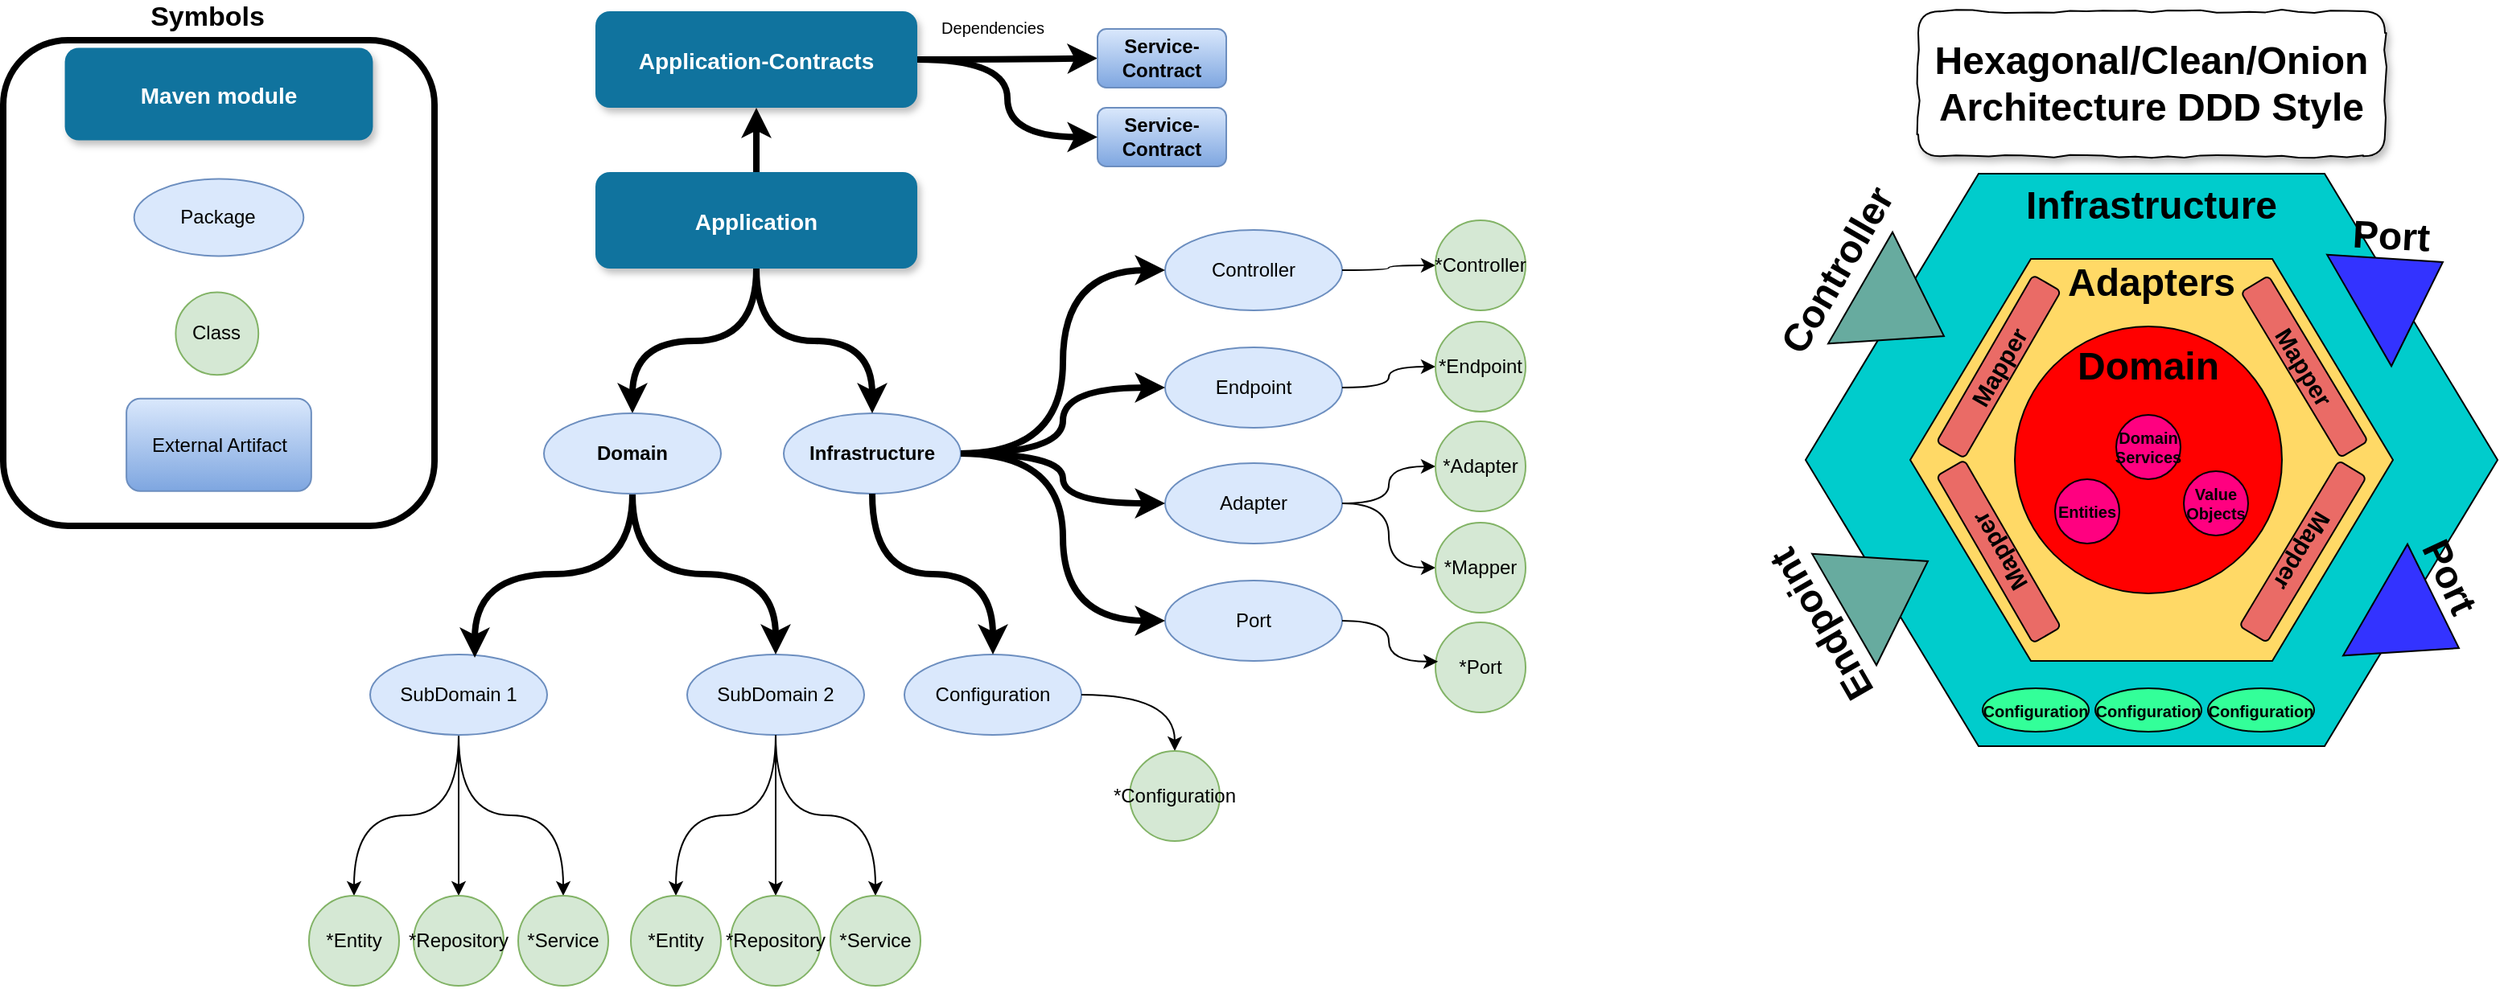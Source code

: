 <mxfile version="12.6.5" type="device"><diagram name="Page-1" id="97916047-d0de-89f5-080d-49f4d83e522f"><mxGraphModel dx="1993" dy="862" grid="1" gridSize="10" guides="1" tooltips="1" connect="1" arrows="1" fold="1" page="1" pageScale="1.5" pageWidth="1169" pageHeight="827" background="#ffffff" math="0" shadow="0"><root><mxCell id="0"/><mxCell id="1" parent="0"/><mxCell id="RGGOfmAKjoabzwq8ZyOK-183" value="" style="shape=hexagon;perimeter=hexagonPerimeter2;whiteSpace=wrap;html=1;shadow=0;fillColor=#00CCCC;gradientColor=none;fontSize=25;" vertex="1" parent="1"><mxGeometry x="1130" y="111" width="430" height="356" as="geometry"/></mxCell><mxCell id="RGGOfmAKjoabzwq8ZyOK-182" value="" style="shape=hexagon;perimeter=hexagonPerimeter2;whiteSpace=wrap;html=1;shadow=0;fillColor=#FFD966;gradientColor=none;fontSize=25;" vertex="1" parent="1"><mxGeometry x="1195" y="164" width="300" height="250" as="geometry"/></mxCell><mxCell id="93" value="&lt;div&gt;SubDomain 2&lt;br&gt;&lt;/div&gt;" style="ellipse;whiteSpace=wrap;html=1;fillColor=#dae8fc;strokeColor=#6c8ebf;" parent="1" vertex="1"><mxGeometry x="435" y="410" width="110" height="50" as="geometry"/></mxCell><mxCell id="RGGOfmAKjoabzwq8ZyOK-215" value="" style="edgeStyle=orthogonalEdgeStyle;rounded=1;orthogonalLoop=1;jettySize=auto;html=1;fontSize=11;strokeWidth=4;" edge="1" parent="1" source="4" target="RGGOfmAKjoabzwq8ZyOK-211"><mxGeometry relative="1" as="geometry"/></mxCell><mxCell id="4" value="Application" style="rounded=1;fillColor=#10739E;strokeColor=none;shadow=1;gradientColor=none;fontStyle=1;fontColor=#FFFFFF;fontSize=14;" parent="1" vertex="1"><mxGeometry x="378" y="110" width="200" height="60" as="geometry"/></mxCell><mxCell id="56" value="" style="endArrow=classic;html=1;exitX=0.5;exitY=1;strokeWidth=4;edgeStyle=orthogonalEdgeStyle;curved=1;entryX=0.5;entryY=0;entryDx=0;entryDy=0;" parent="1" source="4" target="RGGOfmAKjoabzwq8ZyOK-146" edge="1"><mxGeometry width="50" height="50" relative="1" as="geometry"><mxPoint x="467" y="540" as="sourcePoint"/><mxPoint x="750" y="430.5" as="targetPoint"/></mxGeometry></mxCell><mxCell id="72" value="" style="edgeStyle=orthogonalEdgeStyle;html=1;jettySize=auto;orthogonalLoop=1;strokeWidth=4;exitX=1;exitY=0.5;entryX=0;entryY=0.5;curved=1;exitDx=0;exitDy=0;entryDx=0;entryDy=0;" parent="1" source="RGGOfmAKjoabzwq8ZyOK-211" target="RGGOfmAKjoabzwq8ZyOK-217" edge="1"><mxGeometry relative="1" as="geometry"><mxPoint x="680" y="60" as="targetPoint"/></mxGeometry></mxCell><mxCell id="121" style="edgeStyle=orthogonalEdgeStyle;curved=1;rounded=0;html=1;exitX=0.5;exitY=1;jettySize=auto;orthogonalLoop=1;" parent="1" source="91" target="114" edge="1"><mxGeometry relative="1" as="geometry"/></mxCell><mxCell id="122" style="edgeStyle=orthogonalEdgeStyle;curved=1;rounded=0;html=1;exitX=0.5;exitY=1;entryX=0.5;entryY=0;jettySize=auto;orthogonalLoop=1;" parent="1" source="91" target="113" edge="1"><mxGeometry relative="1" as="geometry"/></mxCell><mxCell id="123" style="edgeStyle=orthogonalEdgeStyle;curved=1;rounded=0;html=1;exitX=0.5;exitY=1;entryX=0.5;entryY=0;jettySize=auto;orthogonalLoop=1;" parent="1" source="91" target="112" edge="1"><mxGeometry relative="1" as="geometry"/></mxCell><mxCell id="91" value="&lt;div&gt;SubDomain 1&lt;/div&gt;" style="ellipse;whiteSpace=wrap;html=1;fillColor=#dae8fc;strokeColor=#6c8ebf;" parent="1" vertex="1"><mxGeometry x="238" y="410" width="110" height="50" as="geometry"/></mxCell><mxCell id="107" style="edgeStyle=orthogonalEdgeStyle;rounded=0;html=1;jettySize=auto;orthogonalLoop=1;strokeWidth=4;curved=1;exitX=0.5;exitY=1;exitDx=0;exitDy=0;" parent="1" source="RGGOfmAKjoabzwq8ZyOK-146" target="93" edge="1"><mxGeometry relative="1" as="geometry"><mxPoint x="750" y="490.5" as="sourcePoint"/></mxGeometry></mxCell><mxCell id="101" value="" style="group" parent="1" vertex="1" connectable="0"><mxGeometry x="10" y="4" width="268" height="326" as="geometry"/></mxCell><mxCell id="90" value="&lt;b&gt;&lt;font style=&quot;font-size: 17px&quot;&gt;Symbols&lt;/font&gt;&lt;/b&gt;" style="text;html=1;strokeColor=none;fillColor=none;align=center;verticalAlign=middle;whiteSpace=wrap;rounded=0;" parent="101" vertex="1"><mxGeometry x="108.157" width="38.286" height="19.176" as="geometry"/></mxCell><mxCell id="87" value="Maven module" style="rounded=1;fillColor=#10739E;strokeColor=none;shadow=1;gradientColor=none;fontStyle=1;fontColor=#FFFFFF;fontSize=14;" parent="101" vertex="1"><mxGeometry x="38.286" y="28.765" width="191.429" height="57.529" as="geometry"/></mxCell><mxCell id="88" value="Package" style="ellipse;whiteSpace=wrap;html=1;fillColor=#dae8fc;strokeColor=#6c8ebf;" parent="101" vertex="1"><mxGeometry x="81.357" y="110.265" width="105.286" height="47.941" as="geometry"/></mxCell><mxCell id="89" value="External Artifact" style="rounded=1;whiteSpace=wrap;html=1;fillColor=#dae8fc;strokeColor=#6c8ebf;gradientColor=#7ea6e0;" parent="101" vertex="1"><mxGeometry x="76.571" y="246.897" width="114.857" height="57.529" as="geometry"/></mxCell><mxCell id="99" value="" style="rounded=1;whiteSpace=wrap;html=1;strokeWidth=4;fillColor=none;" parent="101" vertex="1"><mxGeometry y="23.971" width="268" height="302.029" as="geometry"/></mxCell><mxCell id="115" value="Class" style="ellipse;whiteSpace=wrap;html=1;aspect=fixed;fillColor=#d5e8d4;strokeColor=#82b366;" parent="101" vertex="1"><mxGeometry x="107.2" y="180.738" width="51.393" height="51.393" as="geometry"/></mxCell><mxCell id="106" style="edgeStyle=orthogonalEdgeStyle;rounded=0;html=1;entryX=0.591;entryY=0.04;jettySize=auto;orthogonalLoop=1;strokeWidth=4;curved=1;exitX=0.5;exitY=1;entryPerimeter=0;exitDx=0;exitDy=0;" parent="1" source="RGGOfmAKjoabzwq8ZyOK-146" target="91" edge="1"><mxGeometry relative="1" as="geometry"><mxPoint x="1150" y="420" as="targetPoint"/><mxPoint x="750" y="490.5" as="sourcePoint"/></mxGeometry></mxCell><mxCell id="112" value="*Entity" style="ellipse;whiteSpace=wrap;html=1;aspect=fixed;fillColor=#d5e8d4;strokeColor=#82b366;flipH=1;" parent="1" vertex="1"><mxGeometry x="200" y="560" width="56" height="56" as="geometry"/></mxCell><mxCell id="113" value="*Repository" style="ellipse;whiteSpace=wrap;html=1;aspect=fixed;fillColor=#d5e8d4;strokeColor=#82b366;flipH=1;" parent="1" vertex="1"><mxGeometry x="265" y="560" width="56" height="56" as="geometry"/></mxCell><mxCell id="114" value="*Service" style="ellipse;whiteSpace=wrap;html=1;aspect=fixed;fillColor=#d5e8d4;strokeColor=#82b366;flipH=1;" parent="1" vertex="1"><mxGeometry x="330" y="560" width="56" height="56" as="geometry"/></mxCell><mxCell id="124" style="edgeStyle=orthogonalEdgeStyle;curved=1;rounded=0;html=1;exitX=0.5;exitY=1;jettySize=auto;orthogonalLoop=1;" parent="1" source="93" target="129" edge="1"><mxGeometry relative="1" as="geometry"><mxPoint x="825" y="649" as="sourcePoint"/></mxGeometry></mxCell><mxCell id="125" style="edgeStyle=orthogonalEdgeStyle;curved=1;rounded=0;html=1;exitX=0.5;exitY=1;entryX=0.5;entryY=0;jettySize=auto;orthogonalLoop=1;" parent="1" source="93" target="128" edge="1"><mxGeometry relative="1" as="geometry"><mxPoint x="825" y="649" as="sourcePoint"/></mxGeometry></mxCell><mxCell id="126" style="edgeStyle=orthogonalEdgeStyle;curved=1;rounded=0;html=1;entryX=0.5;entryY=0;jettySize=auto;orthogonalLoop=1;" parent="1" source="93" target="127" edge="1"><mxGeometry relative="1" as="geometry"><mxPoint x="825" y="649" as="sourcePoint"/></mxGeometry></mxCell><mxCell id="127" value="*Entity" style="ellipse;whiteSpace=wrap;html=1;aspect=fixed;fillColor=#d5e8d4;strokeColor=#82b366;flipH=1;" parent="1" vertex="1"><mxGeometry x="400" y="560" width="56" height="56" as="geometry"/></mxCell><mxCell id="128" value="*Repository" style="ellipse;whiteSpace=wrap;html=1;aspect=fixed;fillColor=#d5e8d4;strokeColor=#82b366;flipH=1;" parent="1" vertex="1"><mxGeometry x="462" y="560" width="56" height="56" as="geometry"/></mxCell><mxCell id="129" value="*Service" style="ellipse;whiteSpace=wrap;html=1;aspect=fixed;fillColor=#d5e8d4;strokeColor=#82b366;flipH=1;" parent="1" vertex="1"><mxGeometry x="524" y="560" width="56" height="56" as="geometry"/></mxCell><mxCell id="RGGOfmAKjoabzwq8ZyOK-146" value="&lt;div&gt;Domain&lt;/div&gt;" style="ellipse;whiteSpace=wrap;html=1;fillColor=#dae8fc;strokeColor=#6c8ebf;fontStyle=1" vertex="1" parent="1"><mxGeometry x="346" y="260" width="110" height="50" as="geometry"/></mxCell><mxCell id="RGGOfmAKjoabzwq8ZyOK-147" value="&lt;div&gt;Infrastructure&lt;/div&gt;" style="ellipse;whiteSpace=wrap;html=1;fillColor=#dae8fc;strokeColor=#6c8ebf;fontStyle=1" vertex="1" parent="1"><mxGeometry x="495" y="260" width="110" height="50" as="geometry"/></mxCell><mxCell id="RGGOfmAKjoabzwq8ZyOK-149" value="" style="endArrow=classic;html=1;exitX=0.5;exitY=1;strokeWidth=4;edgeStyle=orthogonalEdgeStyle;curved=1;entryX=0.5;entryY=0;entryDx=0;entryDy=0;exitDx=0;exitDy=0;" edge="1" parent="1" source="4" target="RGGOfmAKjoabzwq8ZyOK-147"><mxGeometry width="50" height="50" relative="1" as="geometry"><mxPoint x="573" y="200" as="sourcePoint"/><mxPoint x="510" y="290" as="targetPoint"/></mxGeometry></mxCell><mxCell id="RGGOfmAKjoabzwq8ZyOK-150" value="&lt;div&gt;Controller&lt;/div&gt;" style="ellipse;whiteSpace=wrap;html=1;fillColor=#dae8fc;strokeColor=#6c8ebf;" vertex="1" parent="1"><mxGeometry x="732.0" y="146" width="110" height="50" as="geometry"/></mxCell><mxCell id="RGGOfmAKjoabzwq8ZyOK-151" style="edgeStyle=orthogonalEdgeStyle;rounded=0;html=1;entryX=0;entryY=0.5;jettySize=auto;orthogonalLoop=1;strokeWidth=4;curved=1;exitX=1;exitY=0.5;exitDx=0;exitDy=0;entryDx=0;entryDy=0;" edge="1" parent="1" target="RGGOfmAKjoabzwq8ZyOK-150" source="RGGOfmAKjoabzwq8ZyOK-147"><mxGeometry relative="1" as="geometry"><mxPoint x="1472" y="420" as="targetPoint"/><mxPoint x="723" y="310" as="sourcePoint"/></mxGeometry></mxCell><mxCell id="RGGOfmAKjoabzwq8ZyOK-152" value="&lt;div&gt;Adapter&lt;/div&gt;" style="ellipse;whiteSpace=wrap;html=1;fillColor=#dae8fc;strokeColor=#6c8ebf;" vertex="1" parent="1"><mxGeometry x="732.0" y="291" width="110" height="50" as="geometry"/></mxCell><mxCell id="RGGOfmAKjoabzwq8ZyOK-153" style="edgeStyle=orthogonalEdgeStyle;rounded=0;html=1;entryX=0;entryY=0.5;jettySize=auto;orthogonalLoop=1;strokeWidth=4;curved=1;entryDx=0;entryDy=0;" edge="1" parent="1" target="RGGOfmAKjoabzwq8ZyOK-152" source="RGGOfmAKjoabzwq8ZyOK-147"><mxGeometry relative="1" as="geometry"><mxPoint x="1482" y="480" as="targetPoint"/><mxPoint x="650.0" y="345" as="sourcePoint"/></mxGeometry></mxCell><mxCell id="RGGOfmAKjoabzwq8ZyOK-154" value="&lt;div&gt;Endpoint&lt;/div&gt;" style="ellipse;whiteSpace=wrap;html=1;fillColor=#dae8fc;strokeColor=#6c8ebf;" vertex="1" parent="1"><mxGeometry x="732.0" y="219" width="110" height="50" as="geometry"/></mxCell><mxCell id="RGGOfmAKjoabzwq8ZyOK-155" style="edgeStyle=orthogonalEdgeStyle;rounded=0;html=1;entryX=0;entryY=0.5;jettySize=auto;orthogonalLoop=1;strokeWidth=4;curved=1;entryDx=0;entryDy=0;exitX=1;exitY=0.5;exitDx=0;exitDy=0;" edge="1" parent="1" target="RGGOfmAKjoabzwq8ZyOK-154" source="RGGOfmAKjoabzwq8ZyOK-147"><mxGeometry relative="1" as="geometry"><mxPoint x="1472" y="560" as="targetPoint"/><mxPoint x="642" y="285" as="sourcePoint"/></mxGeometry></mxCell><mxCell id="RGGOfmAKjoabzwq8ZyOK-156" style="edgeStyle=orthogonalEdgeStyle;curved=1;rounded=0;html=1;exitX=1;exitY=0.5;jettySize=auto;orthogonalLoop=1;exitDx=0;exitDy=0;" edge="1" parent="1" target="RGGOfmAKjoabzwq8ZyOK-157" source="RGGOfmAKjoabzwq8ZyOK-150"><mxGeometry relative="1" as="geometry"><mxPoint x="786.71" y="103" as="sourcePoint"/></mxGeometry></mxCell><mxCell id="RGGOfmAKjoabzwq8ZyOK-157" value="*Controller" style="ellipse;whiteSpace=wrap;html=1;aspect=fixed;fillColor=#d5e8d4;strokeColor=#82b366;" vertex="1" parent="1"><mxGeometry x="900.0" y="140" width="56" height="56" as="geometry"/></mxCell><mxCell id="RGGOfmAKjoabzwq8ZyOK-158" style="edgeStyle=orthogonalEdgeStyle;curved=1;rounded=0;html=1;exitX=1;exitY=0.5;jettySize=auto;orthogonalLoop=1;exitDx=0;exitDy=0;" edge="1" parent="1" target="RGGOfmAKjoabzwq8ZyOK-159" source="RGGOfmAKjoabzwq8ZyOK-152"><mxGeometry relative="1" as="geometry"><mxPoint x="830.0" y="285" as="sourcePoint"/></mxGeometry></mxCell><mxCell id="RGGOfmAKjoabzwq8ZyOK-159" value="*Adapter" style="ellipse;whiteSpace=wrap;html=1;aspect=fixed;fillColor=#d5e8d4;strokeColor=#82b366;" vertex="1" parent="1"><mxGeometry x="900.0" y="265" width="56" height="56" as="geometry"/></mxCell><mxCell id="RGGOfmAKjoabzwq8ZyOK-160" style="edgeStyle=orthogonalEdgeStyle;curved=1;rounded=0;html=1;exitX=1;exitY=0.5;jettySize=auto;orthogonalLoop=1;exitDx=0;exitDy=0;" edge="1" parent="1" target="RGGOfmAKjoabzwq8ZyOK-161" source="RGGOfmAKjoabzwq8ZyOK-152"><mxGeometry relative="1" as="geometry"><mxPoint x="860.0" y="338" as="sourcePoint"/></mxGeometry></mxCell><mxCell id="RGGOfmAKjoabzwq8ZyOK-161" value="*Mapper" style="ellipse;whiteSpace=wrap;html=1;aspect=fixed;fillColor=#d5e8d4;strokeColor=#82b366;" vertex="1" parent="1"><mxGeometry x="900.0" y="328" width="56" height="56" as="geometry"/></mxCell><mxCell id="RGGOfmAKjoabzwq8ZyOK-162" style="edgeStyle=orthogonalEdgeStyle;curved=1;rounded=0;html=1;exitX=1;exitY=0.5;jettySize=auto;orthogonalLoop=1;exitDx=0;exitDy=0;" edge="1" parent="1" target="RGGOfmAKjoabzwq8ZyOK-163" source="RGGOfmAKjoabzwq8ZyOK-154"><mxGeometry relative="1" as="geometry"><mxPoint x="850.0" y="367.97" as="sourcePoint"/></mxGeometry></mxCell><mxCell id="RGGOfmAKjoabzwq8ZyOK-163" value="*Endpoint" style="ellipse;whiteSpace=wrap;html=1;aspect=fixed;fillColor=#d5e8d4;strokeColor=#82b366;" vertex="1" parent="1"><mxGeometry x="900.0" y="203" width="56" height="56" as="geometry"/></mxCell><mxCell id="RGGOfmAKjoabzwq8ZyOK-164" value="&lt;div&gt;Configuration&lt;/div&gt;" style="ellipse;whiteSpace=wrap;html=1;fillColor=#dae8fc;strokeColor=#6c8ebf;" vertex="1" parent="1"><mxGeometry x="570" y="410" width="110" height="50" as="geometry"/></mxCell><mxCell id="RGGOfmAKjoabzwq8ZyOK-165" style="edgeStyle=orthogonalEdgeStyle;rounded=0;html=1;entryX=0.5;entryY=0;jettySize=auto;orthogonalLoop=1;strokeWidth=4;curved=1;entryDx=0;entryDy=0;exitX=0.5;exitY=1;exitDx=0;exitDy=0;" edge="1" parent="1" target="RGGOfmAKjoabzwq8ZyOK-164" source="RGGOfmAKjoabzwq8ZyOK-147"><mxGeometry relative="1" as="geometry"><mxPoint x="1470" y="630" as="targetPoint"/><mxPoint x="640" y="355" as="sourcePoint"/></mxGeometry></mxCell><mxCell id="RGGOfmAKjoabzwq8ZyOK-166" style="edgeStyle=orthogonalEdgeStyle;curved=1;rounded=0;html=1;exitX=1;exitY=0.5;jettySize=auto;orthogonalLoop=1;exitDx=0;exitDy=0;" edge="1" parent="1" target="RGGOfmAKjoabzwq8ZyOK-167" source="RGGOfmAKjoabzwq8ZyOK-164"><mxGeometry relative="1" as="geometry"><mxPoint x="850.0" y="438" as="sourcePoint"/></mxGeometry></mxCell><mxCell id="RGGOfmAKjoabzwq8ZyOK-167" value="*Configuration" style="ellipse;whiteSpace=wrap;html=1;aspect=fixed;fillColor=#d5e8d4;strokeColor=#82b366;" vertex="1" parent="1"><mxGeometry x="710" y="470" width="56" height="56" as="geometry"/></mxCell><mxCell id="RGGOfmAKjoabzwq8ZyOK-168" value="&lt;div&gt;Port&lt;/div&gt;" style="ellipse;whiteSpace=wrap;html=1;fillColor=#dae8fc;strokeColor=#6c8ebf;" vertex="1" parent="1"><mxGeometry x="732" y="364" width="110" height="50" as="geometry"/></mxCell><mxCell id="RGGOfmAKjoabzwq8ZyOK-169" style="edgeStyle=orthogonalEdgeStyle;rounded=0;html=1;entryX=0;entryY=0.5;jettySize=auto;orthogonalLoop=1;strokeWidth=4;curved=1;entryDx=0;entryDy=0;exitX=1;exitY=0.5;exitDx=0;exitDy=0;" edge="1" parent="1" target="RGGOfmAKjoabzwq8ZyOK-168" source="RGGOfmAKjoabzwq8ZyOK-147"><mxGeometry relative="1" as="geometry"><mxPoint x="1486" y="544" as="targetPoint"/><mxPoint x="644" y="349" as="sourcePoint"/></mxGeometry></mxCell><mxCell id="RGGOfmAKjoabzwq8ZyOK-170" value="*Port" style="ellipse;whiteSpace=wrap;html=1;aspect=fixed;fillColor=#d5e8d4;strokeColor=#82b366;" vertex="1" parent="1"><mxGeometry x="900.0" y="390" width="56" height="56" as="geometry"/></mxCell><mxCell id="RGGOfmAKjoabzwq8ZyOK-171" style="edgeStyle=orthogonalEdgeStyle;curved=1;rounded=0;html=1;exitX=1;exitY=0.5;jettySize=auto;orthogonalLoop=1;exitDx=0;exitDy=0;entryX=0.028;entryY=0.436;entryDx=0;entryDy=0;entryPerimeter=0;" edge="1" parent="1" source="RGGOfmAKjoabzwq8ZyOK-168" target="RGGOfmAKjoabzwq8ZyOK-170"><mxGeometry relative="1" as="geometry"><mxPoint x="820.0" y="422.97" as="sourcePoint"/><mxPoint x="880.0" y="469.999" as="targetPoint"/></mxGeometry></mxCell><mxCell id="RGGOfmAKjoabzwq8ZyOK-174" value="&lt;b&gt;&lt;font style=&quot;font-size: 24px&quot;&gt;Adapters&lt;/font&gt;&lt;/b&gt;" style="text;html=1;strokeColor=none;fillColor=none;align=center;verticalAlign=middle;whiteSpace=wrap;rounded=0;" vertex="1" parent="1"><mxGeometry x="1325" y="169" width="40" height="20" as="geometry"/></mxCell><mxCell id="RGGOfmAKjoabzwq8ZyOK-178" value="" style="ellipse;whiteSpace=wrap;html=1;aspect=fixed;shadow=0;fillColor=#FF0000;gradientColor=none;fontSize=25;" vertex="1" parent="1"><mxGeometry x="1260" y="206" width="166" height="166" as="geometry"/></mxCell><mxCell id="RGGOfmAKjoabzwq8ZyOK-181" value="&lt;b&gt;&lt;font style=&quot;font-size: 24px&quot;&gt;Infrastructure&lt;/font&gt;&lt;/b&gt;" style="text;html=1;strokeColor=none;fillColor=none;align=center;verticalAlign=middle;whiteSpace=wrap;rounded=0;" vertex="1" parent="1"><mxGeometry x="1325" y="121" width="40" height="20" as="geometry"/></mxCell><mxCell id="RGGOfmAKjoabzwq8ZyOK-186" value="" style="triangle;whiteSpace=wrap;html=1;shadow=0;fillColor=#3333FF;gradientColor=none;fontSize=25;rotation=-30;" vertex="1" parent="1"><mxGeometry x="1470" y="141" width="60" height="80" as="geometry"/></mxCell><mxCell id="RGGOfmAKjoabzwq8ZyOK-187" value="&lt;b&gt;&lt;font style=&quot;font-size: 24px&quot;&gt;Port&lt;/font&gt;&lt;/b&gt;" style="text;html=1;strokeColor=none;fillColor=none;align=center;verticalAlign=middle;whiteSpace=wrap;rounded=0;rotation=3;" vertex="1" parent="1"><mxGeometry x="1474" y="140" width="40" height="20" as="geometry"/></mxCell><mxCell id="RGGOfmAKjoabzwq8ZyOK-188" value="" style="triangle;whiteSpace=wrap;html=1;shadow=0;fillColor=#3333FF;gradientColor=none;fontSize=25;rotation=30;" vertex="1" parent="1"><mxGeometry x="1480" y="351" width="60" height="80" as="geometry"/></mxCell><mxCell id="RGGOfmAKjoabzwq8ZyOK-189" value="&lt;b&gt;&lt;font style=&quot;font-size: 24px&quot;&gt;Port&lt;/font&gt;&lt;/b&gt;" style="text;html=1;strokeColor=none;fillColor=none;align=center;verticalAlign=middle;whiteSpace=wrap;rounded=0;rotation=65;" vertex="1" parent="1"><mxGeometry x="1510" y="352" width="40" height="20" as="geometry"/></mxCell><mxCell id="RGGOfmAKjoabzwq8ZyOK-191" value="" style="triangle;whiteSpace=wrap;html=1;shadow=0;fillColor=#67AB9F;gradientColor=none;fontSize=25;rotation=30;" vertex="1" parent="1"><mxGeometry x="1160" y="157" width="60" height="80" as="geometry"/></mxCell><mxCell id="RGGOfmAKjoabzwq8ZyOK-192" value="&lt;b&gt;&lt;font style=&quot;font-size: 24px&quot;&gt;Controller&lt;/font&gt;&lt;/b&gt;" style="text;html=1;strokeColor=none;fillColor=none;align=center;verticalAlign=middle;whiteSpace=wrap;rounded=0;rotation=-60;" vertex="1" parent="1"><mxGeometry x="1130" y="161" width="40" height="20" as="geometry"/></mxCell><mxCell id="RGGOfmAKjoabzwq8ZyOK-193" value="" style="triangle;whiteSpace=wrap;html=1;shadow=0;fillColor=#67AB9F;gradientColor=none;fontSize=25;rotation=-30;" vertex="1" parent="1"><mxGeometry x="1150" y="327" width="60" height="80" as="geometry"/></mxCell><mxCell id="RGGOfmAKjoabzwq8ZyOK-194" value="&lt;b&gt;&lt;font style=&quot;font-size: 24px&quot;&gt;Endpoint&lt;br&gt;&lt;/font&gt;&lt;/b&gt;" style="text;html=1;strokeColor=none;fillColor=none;align=center;verticalAlign=middle;whiteSpace=wrap;rounded=0;rotation=-120;" vertex="1" parent="1"><mxGeometry x="1120" y="381" width="40" height="20" as="geometry"/></mxCell><mxCell id="RGGOfmAKjoabzwq8ZyOK-195" value="Mapper" style="rounded=1;whiteSpace=wrap;html=1;shadow=0;fillColor=#EA6B66;fontSize=15;fontStyle=1;strokeColor=#000000;rotation=-60;" vertex="1" parent="1"><mxGeometry x="1190" y="221" width="120" height="20" as="geometry"/></mxCell><mxCell id="RGGOfmAKjoabzwq8ZyOK-196" value="Mapper" style="rounded=1;whiteSpace=wrap;html=1;shadow=0;fillColor=#EA6B66;fontSize=15;fontStyle=1;strokeColor=#000000;rotation=59;" vertex="1" parent="1"><mxGeometry x="1380" y="221" width="120" height="20" as="geometry"/></mxCell><mxCell id="RGGOfmAKjoabzwq8ZyOK-197" value="Mapper" style="rounded=1;whiteSpace=wrap;html=1;shadow=0;fillColor=#EA6B66;fontSize=15;fontStyle=1;strokeColor=#000000;rotation=121;" vertex="1" parent="1"><mxGeometry x="1379" y="336" width="120" height="20" as="geometry"/></mxCell><mxCell id="RGGOfmAKjoabzwq8ZyOK-198" value="Mapper" style="rounded=1;whiteSpace=wrap;html=1;shadow=0;fillColor=#EA6B66;fontSize=15;fontStyle=1;strokeColor=#000000;rotation=-120;" vertex="1" parent="1"><mxGeometry x="1190" y="336" width="120" height="20" as="geometry"/></mxCell><mxCell id="RGGOfmAKjoabzwq8ZyOK-199" value="Configuration" style="ellipse;whiteSpace=wrap;html=1;shadow=0;strokeColor=#000000;fillColor=#33FF99;gradientColor=none;fontSize=10;fontStyle=1" vertex="1" parent="1"><mxGeometry x="1310" y="431" width="66" height="27" as="geometry"/></mxCell><mxCell id="RGGOfmAKjoabzwq8ZyOK-200" value="Configuration" style="ellipse;whiteSpace=wrap;html=1;shadow=0;strokeColor=#000000;fillColor=#33FF99;gradientColor=none;fontSize=10;fontStyle=1" vertex="1" parent="1"><mxGeometry x="1380" y="431" width="66" height="27" as="geometry"/></mxCell><mxCell id="RGGOfmAKjoabzwq8ZyOK-201" value="Configuration" style="ellipse;whiteSpace=wrap;html=1;shadow=0;strokeColor=#000000;fillColor=#33FF99;gradientColor=none;fontSize=10;fontStyle=1" vertex="1" parent="1"><mxGeometry x="1240" y="431" width="66" height="27" as="geometry"/></mxCell><mxCell id="RGGOfmAKjoabzwq8ZyOK-202" value="&lt;b&gt;&lt;font style=&quot;font-size: 24px&quot;&gt;Domain&lt;/font&gt;&lt;/b&gt;" style="text;html=1;strokeColor=none;fillColor=none;align=center;verticalAlign=middle;whiteSpace=wrap;rounded=0;" vertex="1" parent="1"><mxGeometry x="1323" y="221" width="40" height="20" as="geometry"/></mxCell><mxCell id="RGGOfmAKjoabzwq8ZyOK-203" value="&lt;b&gt;Entities&lt;/b&gt;" style="ellipse;whiteSpace=wrap;html=1;aspect=fixed;shadow=0;strokeColor=#000000;fillColor=#FF0080;gradientColor=none;fontSize=10;" vertex="1" parent="1"><mxGeometry x="1285" y="301" width="40" height="40" as="geometry"/></mxCell><mxCell id="RGGOfmAKjoabzwq8ZyOK-204" value="&lt;b&gt;Domain Services&lt;/b&gt;" style="ellipse;whiteSpace=wrap;html=1;aspect=fixed;shadow=0;strokeColor=#000000;fillColor=#FF0080;gradientColor=none;fontSize=10;" vertex="1" parent="1"><mxGeometry x="1323" y="261" width="40" height="40" as="geometry"/></mxCell><mxCell id="RGGOfmAKjoabzwq8ZyOK-205" value="&lt;b&gt;Value Objects&lt;/b&gt;" style="ellipse;whiteSpace=wrap;html=1;aspect=fixed;shadow=0;strokeColor=#000000;fillColor=#FF0080;gradientColor=none;fontSize=10;" vertex="1" parent="1"><mxGeometry x="1365" y="296" width="40" height="40" as="geometry"/></mxCell><mxCell id="RGGOfmAKjoabzwq8ZyOK-206" value="&lt;b&gt;&lt;font style=&quot;font-size: 24px&quot;&gt;Hexagonal/Clean/Onion Architecture DDD Style&lt;/font&gt;&lt;/b&gt;" style="text;html=1;strokeColor=#000000;fillColor=#ffffff;align=center;verticalAlign=middle;whiteSpace=wrap;rounded=1;shadow=1;comic=1;" vertex="1" parent="1"><mxGeometry x="1200" y="10.0" width="290" height="90.12" as="geometry"/></mxCell><mxCell id="RGGOfmAKjoabzwq8ZyOK-211" value="Application-Contracts" style="rounded=1;fillColor=#10739E;strokeColor=none;shadow=1;gradientColor=none;fontStyle=1;fontColor=#FFFFFF;fontSize=14;" vertex="1" parent="1"><mxGeometry x="378" y="10" width="200" height="60" as="geometry"/></mxCell><mxCell id="RGGOfmAKjoabzwq8ZyOK-214" value="Dependencies" style="text;html=1;strokeColor=none;fillColor=none;align=center;verticalAlign=middle;whiteSpace=wrap;rounded=0;shadow=1;comic=1;fontSize=10;" vertex="1" parent="1"><mxGeometry x="605" y="10" width="40" height="20" as="geometry"/></mxCell><mxCell id="RGGOfmAKjoabzwq8ZyOK-217" value="&lt;div&gt;&lt;b&gt;Service-Contract&lt;/b&gt;&lt;/div&gt;" style="rounded=1;whiteSpace=wrap;html=1;fillColor=#dae8fc;strokeColor=#6c8ebf;gradientColor=#7ea6e0;" vertex="1" parent="1"><mxGeometry x="690" y="21" width="80" height="36.45" as="geometry"/></mxCell><mxCell id="RGGOfmAKjoabzwq8ZyOK-218" value="&lt;div&gt;&lt;b&gt;Service-Contract&lt;/b&gt;&lt;/div&gt;" style="rounded=1;whiteSpace=wrap;html=1;fillColor=#dae8fc;strokeColor=#6c8ebf;gradientColor=#7ea6e0;" vertex="1" parent="1"><mxGeometry x="690" y="70" width="80" height="36.45" as="geometry"/></mxCell><mxCell id="RGGOfmAKjoabzwq8ZyOK-219" value="" style="edgeStyle=orthogonalEdgeStyle;html=1;jettySize=auto;orthogonalLoop=1;strokeWidth=4;exitX=1;exitY=0.5;entryX=0;entryY=0.5;curved=1;exitDx=0;exitDy=0;entryDx=0;entryDy=0;" edge="1" parent="1" source="RGGOfmAKjoabzwq8ZyOK-211" target="RGGOfmAKjoabzwq8ZyOK-218"><mxGeometry relative="1" as="geometry"><mxPoint x="682" y="70.025" as="targetPoint"/><mxPoint x="570" y="70.8" as="sourcePoint"/></mxGeometry></mxCell></root></mxGraphModel></diagram></mxfile>